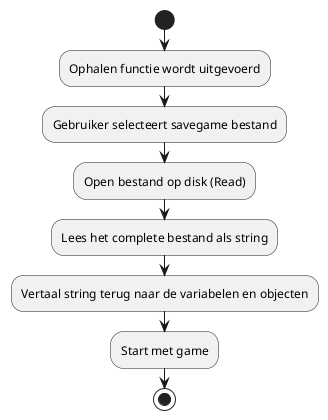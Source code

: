 @startuml
start
:Ophalen functie wordt uitgevoerd;
:Gebruiker selecteert savegame bestand;
:Open bestand op disk (Read);
:Lees het complete bestand als string;
:Vertaal string terug naar de variabelen en objecten;
:Start met game;
stop
@enduml
